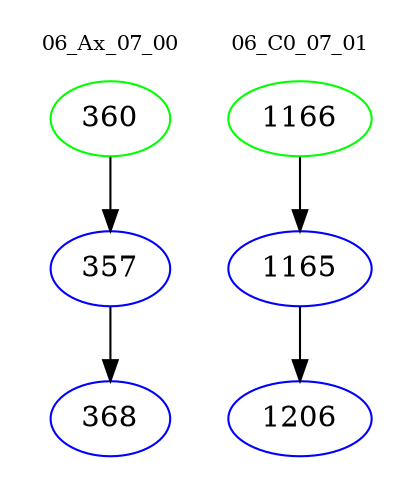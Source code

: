 digraph{
subgraph cluster_0 {
color = white
label = "06_Ax_07_00";
fontsize=10;
T0_360 [label="360", color="green"]
T0_360 -> T0_357 [color="black"]
T0_357 [label="357", color="blue"]
T0_357 -> T0_368 [color="black"]
T0_368 [label="368", color="blue"]
}
subgraph cluster_1 {
color = white
label = "06_C0_07_01";
fontsize=10;
T1_1166 [label="1166", color="green"]
T1_1166 -> T1_1165 [color="black"]
T1_1165 [label="1165", color="blue"]
T1_1165 -> T1_1206 [color="black"]
T1_1206 [label="1206", color="blue"]
}
}

